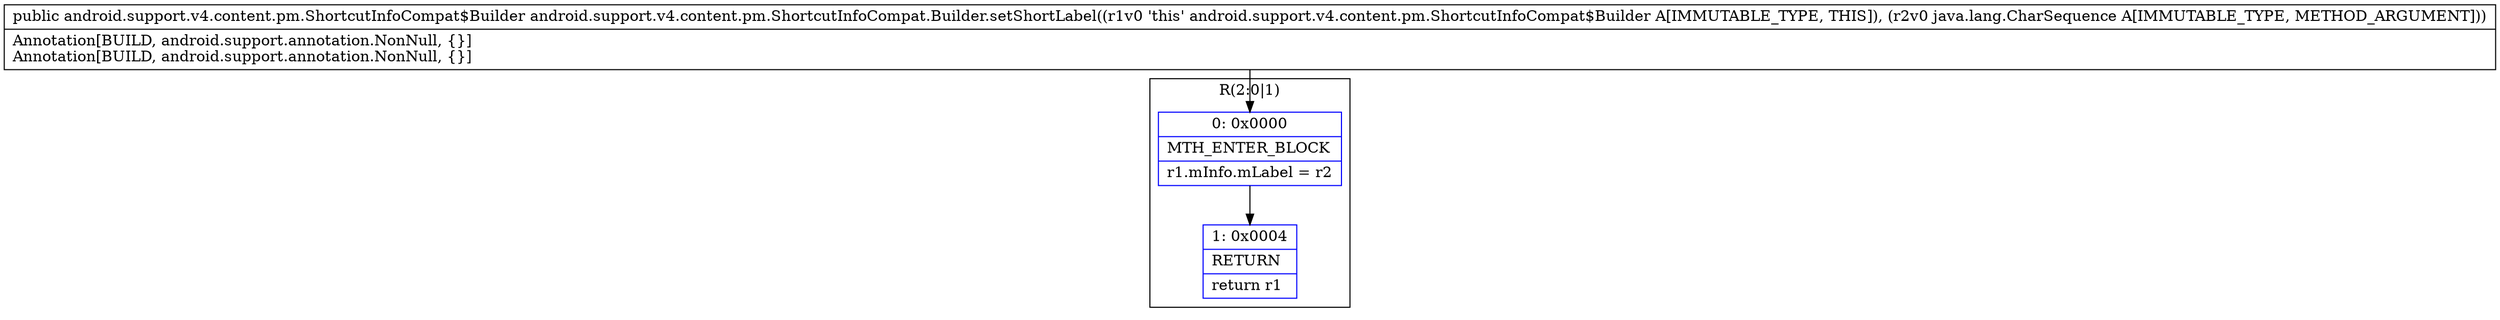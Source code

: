 digraph "CFG forandroid.support.v4.content.pm.ShortcutInfoCompat.Builder.setShortLabel(Ljava\/lang\/CharSequence;)Landroid\/support\/v4\/content\/pm\/ShortcutInfoCompat$Builder;" {
subgraph cluster_Region_2097851462 {
label = "R(2:0|1)";
node [shape=record,color=blue];
Node_0 [shape=record,label="{0\:\ 0x0000|MTH_ENTER_BLOCK\l|r1.mInfo.mLabel = r2\l}"];
Node_1 [shape=record,label="{1\:\ 0x0004|RETURN\l|return r1\l}"];
}
MethodNode[shape=record,label="{public android.support.v4.content.pm.ShortcutInfoCompat$Builder android.support.v4.content.pm.ShortcutInfoCompat.Builder.setShortLabel((r1v0 'this' android.support.v4.content.pm.ShortcutInfoCompat$Builder A[IMMUTABLE_TYPE, THIS]), (r2v0 java.lang.CharSequence A[IMMUTABLE_TYPE, METHOD_ARGUMENT]))  | Annotation[BUILD, android.support.annotation.NonNull, \{\}]\lAnnotation[BUILD, android.support.annotation.NonNull, \{\}]\l}"];
MethodNode -> Node_0;
Node_0 -> Node_1;
}

